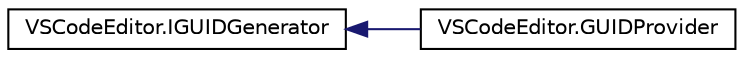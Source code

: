 digraph "Graphical Class Hierarchy"
{
 // LATEX_PDF_SIZE
  edge [fontname="Helvetica",fontsize="10",labelfontname="Helvetica",labelfontsize="10"];
  node [fontname="Helvetica",fontsize="10",shape=record];
  rankdir="LR";
  Node0 [label="VSCodeEditor.IGUIDGenerator",height=0.2,width=0.4,color="black", fillcolor="white", style="filled",URL="$interface_v_s_code_editor_1_1_i_g_u_i_d_generator.html",tooltip=" "];
  Node0 -> Node1 [dir="back",color="midnightblue",fontsize="10",style="solid",fontname="Helvetica"];
  Node1 [label="VSCodeEditor.GUIDProvider",height=0.2,width=0.4,color="black", fillcolor="white", style="filled",URL="$class_v_s_code_editor_1_1_g_u_i_d_provider.html",tooltip=" "];
}
